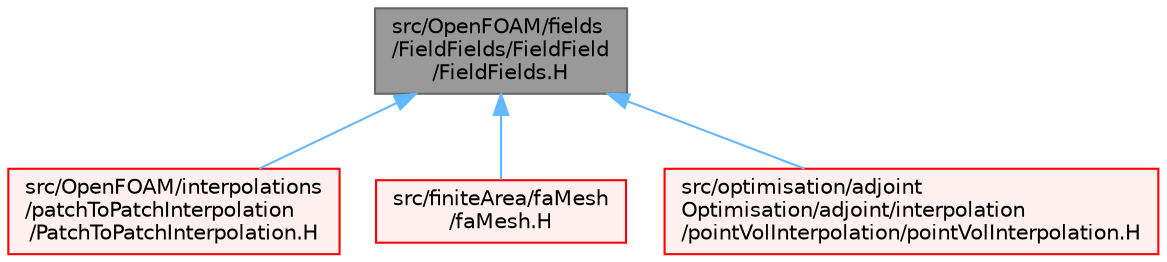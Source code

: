 digraph "src/OpenFOAM/fields/FieldFields/FieldField/FieldFields.H"
{
 // LATEX_PDF_SIZE
  bgcolor="transparent";
  edge [fontname=Helvetica,fontsize=10,labelfontname=Helvetica,labelfontsize=10];
  node [fontname=Helvetica,fontsize=10,shape=box,height=0.2,width=0.4];
  Node1 [id="Node000001",label="src/OpenFOAM/fields\l/FieldFields/FieldField\l/FieldFields.H",height=0.2,width=0.4,color="gray40", fillcolor="grey60", style="filled", fontcolor="black",tooltip=" "];
  Node1 -> Node2 [id="edge1_Node000001_Node000002",dir="back",color="steelblue1",style="solid",tooltip=" "];
  Node2 [id="Node000002",label="src/OpenFOAM/interpolations\l/patchToPatchInterpolation\l/PatchToPatchInterpolation.H",height=0.2,width=0.4,color="red", fillcolor="#FFF0F0", style="filled",URL="$PatchToPatchInterpolation_8H.html",tooltip=" "];
  Node1 -> Node7 [id="edge2_Node000001_Node000007",dir="back",color="steelblue1",style="solid",tooltip=" "];
  Node7 [id="Node000007",label="src/finiteArea/faMesh\l/faMesh.H",height=0.2,width=0.4,color="red", fillcolor="#FFF0F0", style="filled",URL="$faMesh_8H.html",tooltip=" "];
  Node1 -> Node305 [id="edge3_Node000001_Node000305",dir="back",color="steelblue1",style="solid",tooltip=" "];
  Node305 [id="Node000305",label="src/optimisation/adjoint\lOptimisation/adjoint/interpolation\l/pointVolInterpolation/pointVolInterpolation.H",height=0.2,width=0.4,color="red", fillcolor="#FFF0F0", style="filled",URL="$pointVolInterpolation_8H.html",tooltip=" "];
}
